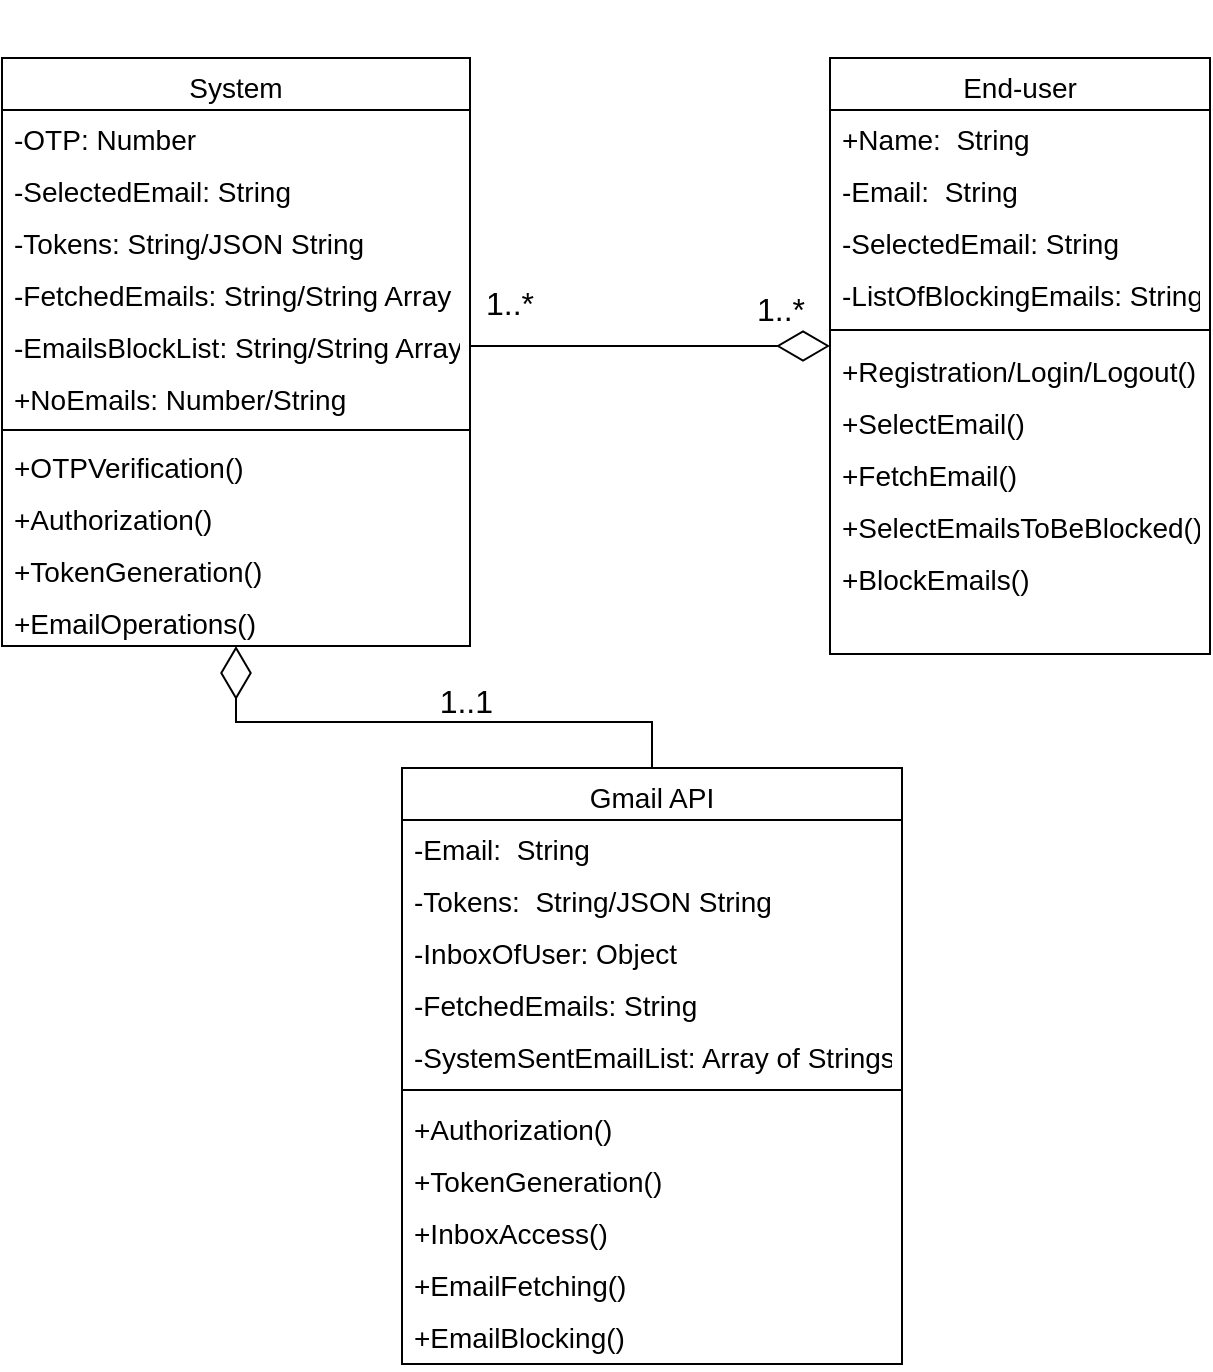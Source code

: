 <mxfile version="21.7.5" type="github">
  <diagram id="C5RBs43oDa-KdzZeNtuy" name="Page-1">
    <mxGraphModel dx="2100" dy="2301" grid="1" gridSize="10" guides="1" tooltips="1" connect="1" arrows="1" fold="1" page="1" pageScale="1" pageWidth="827" pageHeight="1169" math="0" shadow="0">
      <root>
        <mxCell id="WIyWlLk6GJQsqaUBKTNV-0" />
        <mxCell id="WIyWlLk6GJQsqaUBKTNV-1" parent="WIyWlLk6GJQsqaUBKTNV-0" />
        <mxCell id="8RGstxOjwjv9jnQM3LrZ-42" value="System" style="swimlane;fontStyle=0;align=center;verticalAlign=top;childLayout=stackLayout;horizontal=1;startSize=26;horizontalStack=0;resizeParent=1;resizeLast=0;collapsible=1;marginBottom=0;rounded=0;shadow=0;strokeWidth=1;fillColor=none;fontSize=14;" vertex="1" parent="WIyWlLk6GJQsqaUBKTNV-1">
          <mxGeometry x="66" y="-1042" width="234" height="294" as="geometry">
            <mxRectangle x="230" y="140" width="160" height="26" as="alternateBounds" />
          </mxGeometry>
        </mxCell>
        <mxCell id="8RGstxOjwjv9jnQM3LrZ-43" value="-OTP: Number" style="text;align=left;verticalAlign=top;spacingLeft=4;spacingRight=4;overflow=hidden;rotatable=0;points=[[0,0.5],[1,0.5]];portConstraint=eastwest;fontSize=14;" vertex="1" parent="8RGstxOjwjv9jnQM3LrZ-42">
          <mxGeometry y="26" width="234" height="26" as="geometry" />
        </mxCell>
        <mxCell id="8RGstxOjwjv9jnQM3LrZ-44" value="-SelectedEmail: String" style="text;align=left;verticalAlign=top;spacingLeft=4;spacingRight=4;overflow=hidden;rotatable=0;points=[[0,0.5],[1,0.5]];portConstraint=eastwest;rounded=0;shadow=0;html=0;fontSize=14;" vertex="1" parent="8RGstxOjwjv9jnQM3LrZ-42">
          <mxGeometry y="52" width="234" height="26" as="geometry" />
        </mxCell>
        <mxCell id="8RGstxOjwjv9jnQM3LrZ-45" value="-Tokens: String/JSON String" style="text;align=left;verticalAlign=top;spacingLeft=4;spacingRight=4;overflow=hidden;rotatable=0;points=[[0,0.5],[1,0.5]];portConstraint=eastwest;rounded=0;shadow=0;html=0;fontSize=14;" vertex="1" parent="8RGstxOjwjv9jnQM3LrZ-42">
          <mxGeometry y="78" width="234" height="26" as="geometry" />
        </mxCell>
        <mxCell id="8RGstxOjwjv9jnQM3LrZ-88" value="-FetchedEmails: String/String Array" style="text;align=left;verticalAlign=top;spacingLeft=4;spacingRight=4;overflow=hidden;rotatable=0;points=[[0,0.5],[1,0.5]];portConstraint=eastwest;rounded=0;shadow=0;html=0;fontSize=14;" vertex="1" parent="8RGstxOjwjv9jnQM3LrZ-42">
          <mxGeometry y="104" width="234" height="26" as="geometry" />
        </mxCell>
        <mxCell id="8RGstxOjwjv9jnQM3LrZ-87" value="-EmailsBlockList: String/String Array" style="text;align=left;verticalAlign=top;spacingLeft=4;spacingRight=4;overflow=hidden;rotatable=0;points=[[0,0.5],[1,0.5]];portConstraint=eastwest;rounded=0;shadow=0;html=0;fontSize=14;" vertex="1" parent="8RGstxOjwjv9jnQM3LrZ-42">
          <mxGeometry y="130" width="234" height="26" as="geometry" />
        </mxCell>
        <mxCell id="8RGstxOjwjv9jnQM3LrZ-56" value="+NoEmails: Number/String" style="text;align=left;verticalAlign=top;spacingLeft=4;spacingRight=4;overflow=hidden;rotatable=0;points=[[0,0.5],[1,0.5]];portConstraint=eastwest;rounded=0;shadow=0;html=0;fontSize=14;" vertex="1" parent="8RGstxOjwjv9jnQM3LrZ-42">
          <mxGeometry y="156" width="234" height="26" as="geometry" />
        </mxCell>
        <mxCell id="8RGstxOjwjv9jnQM3LrZ-46" value="" style="line;html=1;strokeWidth=1;align=left;verticalAlign=middle;spacingTop=-1;spacingLeft=3;spacingRight=3;rotatable=0;labelPosition=right;points=[];portConstraint=eastwest;" vertex="1" parent="8RGstxOjwjv9jnQM3LrZ-42">
          <mxGeometry y="182" width="234" height="8" as="geometry" />
        </mxCell>
        <mxCell id="8RGstxOjwjv9jnQM3LrZ-47" value="+OTPVerification()" style="text;align=left;verticalAlign=top;spacingLeft=4;spacingRight=4;overflow=hidden;rotatable=0;points=[[0,0.5],[1,0.5]];portConstraint=eastwest;fontSize=14;" vertex="1" parent="8RGstxOjwjv9jnQM3LrZ-42">
          <mxGeometry y="190" width="234" height="26" as="geometry" />
        </mxCell>
        <mxCell id="8RGstxOjwjv9jnQM3LrZ-48" value="+Authorization()" style="text;align=left;verticalAlign=top;spacingLeft=4;spacingRight=4;overflow=hidden;rotatable=0;points=[[0,0.5],[1,0.5]];portConstraint=eastwest;fontSize=14;" vertex="1" parent="8RGstxOjwjv9jnQM3LrZ-42">
          <mxGeometry y="216" width="234" height="26" as="geometry" />
        </mxCell>
        <mxCell id="8RGstxOjwjv9jnQM3LrZ-49" value="+TokenGeneration()" style="text;align=left;verticalAlign=top;spacingLeft=4;spacingRight=4;overflow=hidden;rotatable=0;points=[[0,0.5],[1,0.5]];portConstraint=eastwest;fontSize=14;" vertex="1" parent="8RGstxOjwjv9jnQM3LrZ-42">
          <mxGeometry y="242" width="234" height="26" as="geometry" />
        </mxCell>
        <mxCell id="8RGstxOjwjv9jnQM3LrZ-89" value="+EmailOperations()" style="text;align=left;verticalAlign=top;spacingLeft=4;spacingRight=4;overflow=hidden;rotatable=0;points=[[0,0.5],[1,0.5]];portConstraint=eastwest;fontSize=14;" vertex="1" parent="8RGstxOjwjv9jnQM3LrZ-42">
          <mxGeometry y="268" width="234" height="26" as="geometry" />
        </mxCell>
        <mxCell id="8RGstxOjwjv9jnQM3LrZ-50" value="End-user" style="swimlane;fontStyle=0;align=center;verticalAlign=top;childLayout=stackLayout;horizontal=1;startSize=26;horizontalStack=0;resizeParent=1;resizeLast=0;collapsible=1;marginBottom=0;rounded=0;shadow=0;strokeWidth=1;fontSize=14;" vertex="1" parent="WIyWlLk6GJQsqaUBKTNV-1">
          <mxGeometry x="480" y="-1042" width="190" height="298" as="geometry">
            <mxRectangle x="550" y="140" width="160" height="26" as="alternateBounds" />
          </mxGeometry>
        </mxCell>
        <mxCell id="8RGstxOjwjv9jnQM3LrZ-51" value="+Name:  String" style="text;align=left;verticalAlign=top;spacingLeft=4;spacingRight=4;overflow=hidden;rotatable=0;points=[[0,0.5],[1,0.5]];portConstraint=eastwest;fontSize=14;" vertex="1" parent="8RGstxOjwjv9jnQM3LrZ-50">
          <mxGeometry y="26" width="190" height="26" as="geometry" />
        </mxCell>
        <mxCell id="8RGstxOjwjv9jnQM3LrZ-52" value="-Email:  String" style="text;align=left;verticalAlign=top;spacingLeft=4;spacingRight=4;overflow=hidden;rotatable=0;points=[[0,0.5],[1,0.5]];portConstraint=eastwest;rounded=0;shadow=0;html=0;fontSize=14;" vertex="1" parent="8RGstxOjwjv9jnQM3LrZ-50">
          <mxGeometry y="52" width="190" height="26" as="geometry" />
        </mxCell>
        <mxCell id="8RGstxOjwjv9jnQM3LrZ-53" value="-SelectedEmail: String" style="text;align=left;verticalAlign=top;spacingLeft=4;spacingRight=4;overflow=hidden;rotatable=0;points=[[0,0.5],[1,0.5]];portConstraint=eastwest;rounded=0;shadow=0;html=0;fontSize=14;" vertex="1" parent="8RGstxOjwjv9jnQM3LrZ-50">
          <mxGeometry y="78" width="190" height="26" as="geometry" />
        </mxCell>
        <mxCell id="8RGstxOjwjv9jnQM3LrZ-54" value="-ListOfBlockingEmails: String" style="text;align=left;verticalAlign=top;spacingLeft=4;spacingRight=4;overflow=hidden;rotatable=0;points=[[0,0.5],[1,0.5]];portConstraint=eastwest;rounded=0;shadow=0;html=0;fontSize=14;" vertex="1" parent="8RGstxOjwjv9jnQM3LrZ-50">
          <mxGeometry y="104" width="190" height="26" as="geometry" />
        </mxCell>
        <mxCell id="8RGstxOjwjv9jnQM3LrZ-57" value="" style="line;html=1;strokeWidth=1;align=left;verticalAlign=middle;spacingTop=-1;spacingLeft=3;spacingRight=3;rotatable=0;labelPosition=right;points=[];portConstraint=eastwest;" vertex="1" parent="8RGstxOjwjv9jnQM3LrZ-50">
          <mxGeometry y="130" width="190" height="12" as="geometry" />
        </mxCell>
        <mxCell id="8RGstxOjwjv9jnQM3LrZ-58" value="+Registration/Login/Logout()" style="text;align=left;verticalAlign=top;spacingLeft=4;spacingRight=4;overflow=hidden;rotatable=0;points=[[0,0.5],[1,0.5]];portConstraint=eastwest;fontSize=14;" vertex="1" parent="8RGstxOjwjv9jnQM3LrZ-50">
          <mxGeometry y="142" width="190" height="26" as="geometry" />
        </mxCell>
        <mxCell id="8RGstxOjwjv9jnQM3LrZ-59" value="+SelectEmail()" style="text;align=left;verticalAlign=top;spacingLeft=4;spacingRight=4;overflow=hidden;rotatable=0;points=[[0,0.5],[1,0.5]];portConstraint=eastwest;fontSize=14;" vertex="1" parent="8RGstxOjwjv9jnQM3LrZ-50">
          <mxGeometry y="168" width="190" height="26" as="geometry" />
        </mxCell>
        <mxCell id="8RGstxOjwjv9jnQM3LrZ-60" value="+FetchEmail()" style="text;align=left;verticalAlign=top;spacingLeft=4;spacingRight=4;overflow=hidden;rotatable=0;points=[[0,0.5],[1,0.5]];portConstraint=eastwest;fontSize=14;" vertex="1" parent="8RGstxOjwjv9jnQM3LrZ-50">
          <mxGeometry y="194" width="190" height="26" as="geometry" />
        </mxCell>
        <mxCell id="8RGstxOjwjv9jnQM3LrZ-61" value="+SelectEmailsToBeBlocked()" style="text;align=left;verticalAlign=top;spacingLeft=4;spacingRight=4;overflow=hidden;rotatable=0;points=[[0,0.5],[1,0.5]];portConstraint=eastwest;fontSize=14;" vertex="1" parent="8RGstxOjwjv9jnQM3LrZ-50">
          <mxGeometry y="220" width="190" height="26" as="geometry" />
        </mxCell>
        <mxCell id="8RGstxOjwjv9jnQM3LrZ-62" value="+BlockEmails()" style="text;align=left;verticalAlign=top;spacingLeft=4;spacingRight=4;overflow=hidden;rotatable=0;points=[[0,0.5],[1,0.5]];portConstraint=eastwest;fontSize=14;" vertex="1" parent="8RGstxOjwjv9jnQM3LrZ-50">
          <mxGeometry y="246" width="190" height="26" as="geometry" />
        </mxCell>
        <mxCell id="8RGstxOjwjv9jnQM3LrZ-64" value="Gmail API" style="swimlane;fontStyle=0;align=center;verticalAlign=top;childLayout=stackLayout;horizontal=1;startSize=26;horizontalStack=0;resizeParent=1;resizeLast=0;collapsible=1;marginBottom=0;rounded=0;shadow=0;strokeWidth=1;fontSize=14;" vertex="1" parent="WIyWlLk6GJQsqaUBKTNV-1">
          <mxGeometry x="266" y="-687" width="250" height="298" as="geometry">
            <mxRectangle x="550" y="140" width="160" height="26" as="alternateBounds" />
          </mxGeometry>
        </mxCell>
        <mxCell id="8RGstxOjwjv9jnQM3LrZ-65" value="-Email:  String" style="text;align=left;verticalAlign=top;spacingLeft=4;spacingRight=4;overflow=hidden;rotatable=0;points=[[0,0.5],[1,0.5]];portConstraint=eastwest;fontSize=14;" vertex="1" parent="8RGstxOjwjv9jnQM3LrZ-64">
          <mxGeometry y="26" width="250" height="26" as="geometry" />
        </mxCell>
        <mxCell id="8RGstxOjwjv9jnQM3LrZ-66" value="-Tokens:  String/JSON String" style="text;align=left;verticalAlign=top;spacingLeft=4;spacingRight=4;overflow=hidden;rotatable=0;points=[[0,0.5],[1,0.5]];portConstraint=eastwest;rounded=0;shadow=0;html=0;fontSize=14;" vertex="1" parent="8RGstxOjwjv9jnQM3LrZ-64">
          <mxGeometry y="52" width="250" height="26" as="geometry" />
        </mxCell>
        <mxCell id="8RGstxOjwjv9jnQM3LrZ-67" value="-InboxOfUser: Object" style="text;align=left;verticalAlign=top;spacingLeft=4;spacingRight=4;overflow=hidden;rotatable=0;points=[[0,0.5],[1,0.5]];portConstraint=eastwest;rounded=0;shadow=0;html=0;fontSize=14;" vertex="1" parent="8RGstxOjwjv9jnQM3LrZ-64">
          <mxGeometry y="78" width="250" height="26" as="geometry" />
        </mxCell>
        <mxCell id="8RGstxOjwjv9jnQM3LrZ-68" value="-FetchedEmails: String" style="text;align=left;verticalAlign=top;spacingLeft=4;spacingRight=4;overflow=hidden;rotatable=0;points=[[0,0.5],[1,0.5]];portConstraint=eastwest;rounded=0;shadow=0;html=0;fontSize=14;" vertex="1" parent="8RGstxOjwjv9jnQM3LrZ-64">
          <mxGeometry y="104" width="250" height="26" as="geometry" />
        </mxCell>
        <mxCell id="8RGstxOjwjv9jnQM3LrZ-69" value="-SystemSentEmailList: Array of Strings" style="text;align=left;verticalAlign=top;spacingLeft=4;spacingRight=4;overflow=hidden;rotatable=0;points=[[0,0.5],[1,0.5]];portConstraint=eastwest;rounded=0;shadow=0;html=0;fontSize=14;" vertex="1" parent="8RGstxOjwjv9jnQM3LrZ-64">
          <mxGeometry y="130" width="250" height="26" as="geometry" />
        </mxCell>
        <mxCell id="8RGstxOjwjv9jnQM3LrZ-73" value="" style="line;html=1;strokeWidth=1;align=left;verticalAlign=middle;spacingTop=-1;spacingLeft=3;spacingRight=3;rotatable=0;labelPosition=right;points=[];portConstraint=eastwest;" vertex="1" parent="8RGstxOjwjv9jnQM3LrZ-64">
          <mxGeometry y="156" width="250" height="10" as="geometry" />
        </mxCell>
        <mxCell id="8RGstxOjwjv9jnQM3LrZ-74" value="+Authorization()" style="text;align=left;verticalAlign=top;spacingLeft=4;spacingRight=4;overflow=hidden;rotatable=0;points=[[0,0.5],[1,0.5]];portConstraint=eastwest;fontSize=14;" vertex="1" parent="8RGstxOjwjv9jnQM3LrZ-64">
          <mxGeometry y="166" width="250" height="26" as="geometry" />
        </mxCell>
        <mxCell id="8RGstxOjwjv9jnQM3LrZ-75" value="+TokenGeneration()" style="text;align=left;verticalAlign=top;spacingLeft=4;spacingRight=4;overflow=hidden;rotatable=0;points=[[0,0.5],[1,0.5]];portConstraint=eastwest;fontSize=14;" vertex="1" parent="8RGstxOjwjv9jnQM3LrZ-64">
          <mxGeometry y="192" width="250" height="26" as="geometry" />
        </mxCell>
        <mxCell id="8RGstxOjwjv9jnQM3LrZ-76" value="+InboxAccess()" style="text;align=left;verticalAlign=top;spacingLeft=4;spacingRight=4;overflow=hidden;rotatable=0;points=[[0,0.5],[1,0.5]];portConstraint=eastwest;fontSize=14;" vertex="1" parent="8RGstxOjwjv9jnQM3LrZ-64">
          <mxGeometry y="218" width="250" height="26" as="geometry" />
        </mxCell>
        <mxCell id="8RGstxOjwjv9jnQM3LrZ-77" value="+EmailFetching()" style="text;align=left;verticalAlign=top;spacingLeft=4;spacingRight=4;overflow=hidden;rotatable=0;points=[[0,0.5],[1,0.5]];portConstraint=eastwest;fontSize=14;" vertex="1" parent="8RGstxOjwjv9jnQM3LrZ-64">
          <mxGeometry y="244" width="250" height="26" as="geometry" />
        </mxCell>
        <mxCell id="8RGstxOjwjv9jnQM3LrZ-78" value="+EmailBlocking()" style="text;align=left;verticalAlign=top;spacingLeft=4;spacingRight=4;overflow=hidden;rotatable=0;points=[[0,0.5],[1,0.5]];portConstraint=eastwest;fontSize=14;" vertex="1" parent="8RGstxOjwjv9jnQM3LrZ-64">
          <mxGeometry y="270" width="250" height="28" as="geometry" />
        </mxCell>
        <mxCell id="8RGstxOjwjv9jnQM3LrZ-79" value="1..1" style="resizable=0;align=right;verticalAlign=bottom;labelBackgroundColor=none;fontSize=16;" connectable="0" vertex="1" parent="WIyWlLk6GJQsqaUBKTNV-1">
          <mxGeometry x="314" y="-710" as="geometry">
            <mxPoint x="-1" as="offset" />
          </mxGeometry>
        </mxCell>
        <mxCell id="8RGstxOjwjv9jnQM3LrZ-80" value="" style="endArrow=diamondThin;endFill=0;endSize=24;html=1;rounded=0;fontSize=16;" edge="1" parent="WIyWlLk6GJQsqaUBKTNV-1">
          <mxGeometry width="160" relative="1" as="geometry">
            <mxPoint x="300" y="-898" as="sourcePoint" />
            <mxPoint x="480" y="-898" as="targetPoint" />
            <Array as="points" />
          </mxGeometry>
        </mxCell>
        <mxCell id="8RGstxOjwjv9jnQM3LrZ-81" value="1..*" style="resizable=0;align=left;verticalAlign=bottom;labelBackgroundColor=none;fontSize=16;" connectable="0" vertex="1" parent="WIyWlLk6GJQsqaUBKTNV-1">
          <mxGeometry x="306" y="-980" as="geometry">
            <mxPoint y="71" as="offset" />
          </mxGeometry>
        </mxCell>
        <mxCell id="8RGstxOjwjv9jnQM3LrZ-82" value="1..*" style="resizable=0;align=right;verticalAlign=bottom;labelBackgroundColor=none;fontSize=16;" connectable="0" vertex="1" parent="WIyWlLk6GJQsqaUBKTNV-1">
          <mxGeometry x="530" y="-1070" as="geometry">
            <mxPoint x="-61" y="164" as="offset" />
          </mxGeometry>
        </mxCell>
        <mxCell id="8RGstxOjwjv9jnQM3LrZ-83" value="" style="endArrow=diamondThin;endFill=0;endSize=24;html=1;rounded=0;fontSize=16;entryX=0.5;entryY=1;entryDx=0;entryDy=0;exitX=0.5;exitY=0;exitDx=0;exitDy=0;" edge="1" parent="WIyWlLk6GJQsqaUBKTNV-1" source="8RGstxOjwjv9jnQM3LrZ-64" target="8RGstxOjwjv9jnQM3LrZ-42">
          <mxGeometry width="160" relative="1" as="geometry">
            <mxPoint x="193" y="-738" as="sourcePoint" />
            <mxPoint x="194" y="-788" as="targetPoint" />
            <Array as="points">
              <mxPoint x="391" y="-710" />
              <mxPoint x="284" y="-710" />
              <mxPoint x="183" y="-710" />
            </Array>
          </mxGeometry>
        </mxCell>
      </root>
    </mxGraphModel>
  </diagram>
</mxfile>
